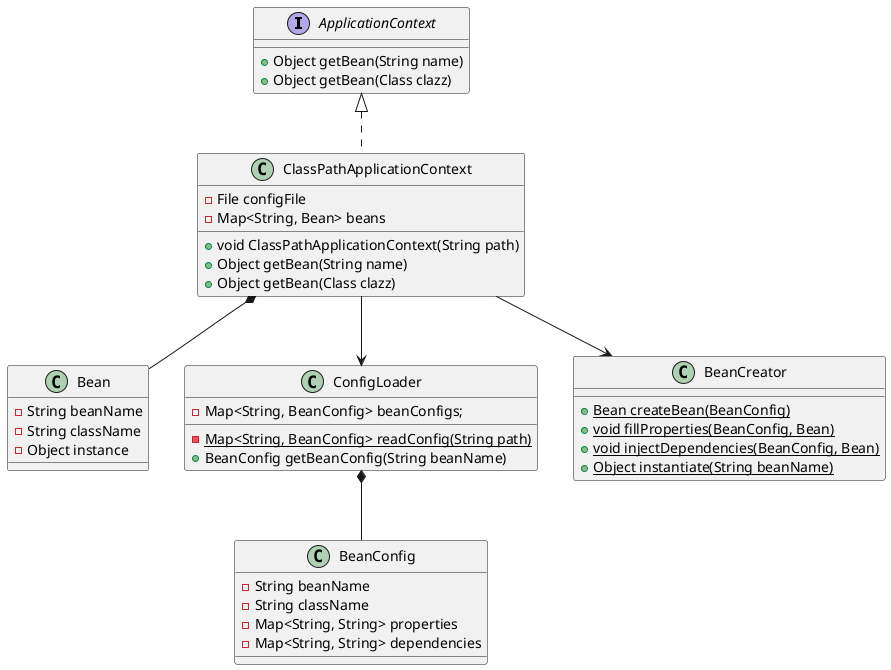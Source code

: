 @startuml
'https://plantuml.com/class-diagram

interface ApplicationContext {
+ Object getBean(String name)
+ Object getBean(Class clazz)
}

class ClassPathApplicationContext implements ApplicationContext {
- File configFile
- Map<String, Bean> beans

+ void ClassPathApplicationContext(String path)
+ Object getBean(String name)
+ Object getBean(Class clazz)
}

ClassPathApplicationContext *-- Bean
ClassPathApplicationContext --> ConfigLoader
ClassPathApplicationContext --> BeanCreator

class ConfigLoader {
- Map<String, BeanConfig> beanConfigs;
- Map<String, BeanConfig> readConfig(String path) {static}
+ BeanConfig getBeanConfig(String beanName)
}

ConfigLoader *-- BeanConfig

class BeanConfig {
- String beanName
- String className
- Map<String, String> properties
- Map<String, String> dependencies
}

class BeanCreator {
+ Bean createBean(BeanConfig) {static}
+ void fillProperties(BeanConfig, Bean) {static}
+ void injectDependencies(BeanConfig, Bean) {static}
+ Object instantiate(String beanName) {static}
}


class Bean {
- String beanName
- String className
- Object instance
}


@enduml